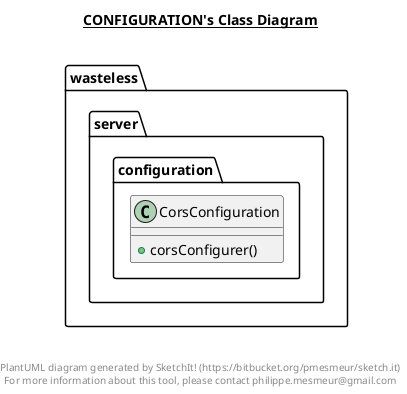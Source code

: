 @startuml

title __CONFIGURATION's Class Diagram__\n

  namespace wasteless.server {
    namespace configuration {
      class wasteless.server.configuration.CorsConfiguration {
          + corsConfigurer()
      }
    }
  }
  



right footer


PlantUML diagram generated by SketchIt! (https://bitbucket.org/pmesmeur/sketch.it)
For more information about this tool, please contact philippe.mesmeur@gmail.com
endfooter

@enduml
